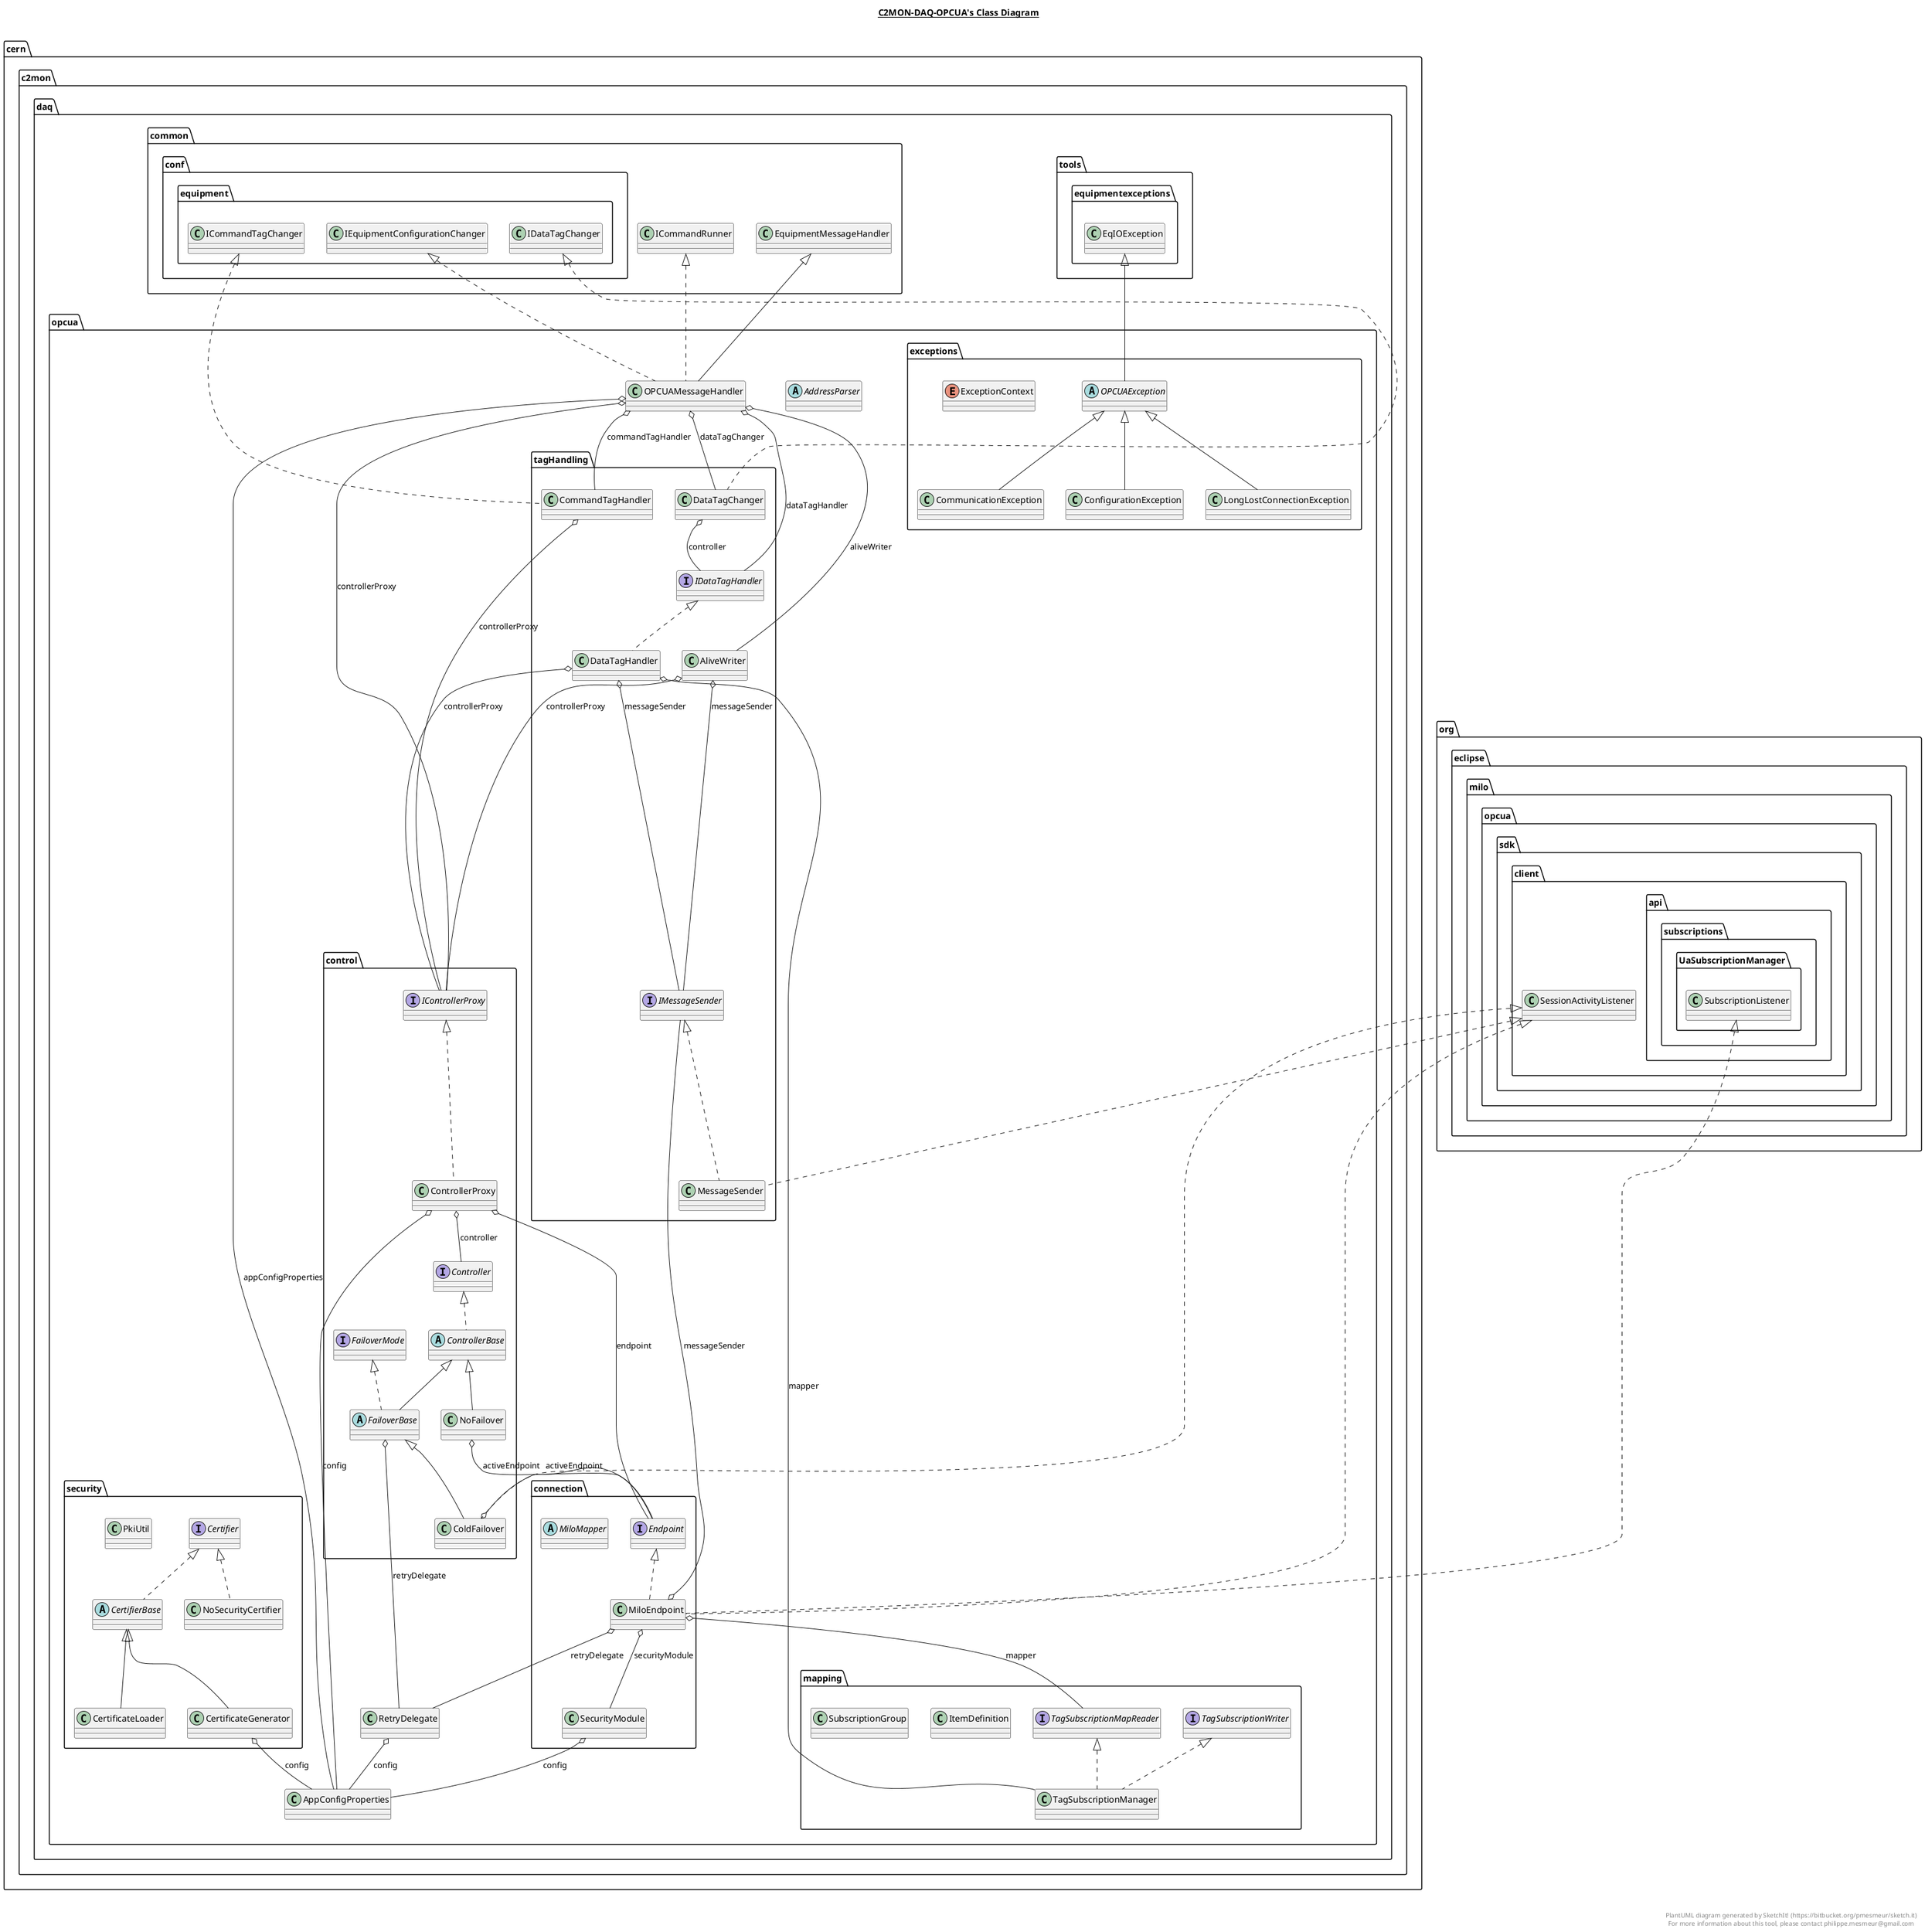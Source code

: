 @startuml

title __C2MON-DAQ-OPCUA's Class Diagram__\n

  namespace cern.c2mon.daq.opcua {
    abstract class cern.c2mon.daq.opcua.AddressParser {
    }
  }
  

  namespace cern.c2mon.daq.opcua {
    class cern.c2mon.daq.opcua.AppConfigProperties {
    }
  }
  

  namespace cern.c2mon.daq.opcua {
    class cern.c2mon.daq.opcua.OPCUAMessageHandler {
    }
  }
  

  namespace cern.c2mon.daq.opcua {
    class cern.c2mon.daq.opcua.RetryDelegate {
    }
  }
  

  namespace cern.c2mon.daq.opcua {
    namespace connection {
      interface cern.c2mon.daq.opcua.connection.Endpoint {
      }
    }
  }
  

  namespace cern.c2mon.daq.opcua {
    namespace connection {
      class cern.c2mon.daq.opcua.connection.MiloEndpoint {
      }
    }
  }
  

  namespace cern.c2mon.daq.opcua {
    namespace connection {
      abstract class cern.c2mon.daq.opcua.connection.MiloMapper {
      }
    }
  }
  

  namespace cern.c2mon.daq.opcua {
    namespace connection {
      class cern.c2mon.daq.opcua.connection.SecurityModule {
      }
    }
  }
  

  namespace cern.c2mon.daq.opcua {
    namespace control {
      class cern.c2mon.daq.opcua.control.ColdFailover {
      }
    }
  }
  

  namespace cern.c2mon.daq.opcua {
    namespace control {
      interface cern.c2mon.daq.opcua.control.Controller {
      }
    }
  }
  

  namespace cern.c2mon.daq.opcua {
    namespace control {
      abstract class cern.c2mon.daq.opcua.control.ControllerBase {
      }
    }
  }
  

  namespace cern.c2mon.daq.opcua {
    namespace control {
      class cern.c2mon.daq.opcua.control.ControllerProxy {
      }
    }
  }
  

  namespace cern.c2mon.daq.opcua {
    namespace control {
      abstract class cern.c2mon.daq.opcua.control.FailoverBase {
      }
    }
  }
  

  namespace cern.c2mon.daq.opcua {
    namespace control {
      interface cern.c2mon.daq.opcua.control.FailoverMode {
      }
    }
  }
  

  namespace cern.c2mon.daq.opcua {
    namespace control {
      interface cern.c2mon.daq.opcua.control.IControllerProxy {
      }
    }
  }
  

  namespace cern.c2mon.daq.opcua {
    namespace control {
      class cern.c2mon.daq.opcua.control.NoFailover {
      }
    }
  }
  

  namespace cern.c2mon.daq.opcua {
    namespace exceptions {
      class cern.c2mon.daq.opcua.exceptions.CommunicationException {
      }
    }
  }
  

  namespace cern.c2mon.daq.opcua {
    namespace exceptions {
      class cern.c2mon.daq.opcua.exceptions.ConfigurationException {
      }
    }
  }
  

  namespace cern.c2mon.daq.opcua {
    namespace exceptions {
      enum ExceptionContext {
      }
    }
  }
  

  namespace cern.c2mon.daq.opcua {
    namespace exceptions {
      class cern.c2mon.daq.opcua.exceptions.LongLostConnectionException {
      }
    }
  }
  

  namespace cern.c2mon.daq.opcua {
    namespace exceptions {
      abstract class cern.c2mon.daq.opcua.exceptions.OPCUAException {
      }
    }
  }
  

  namespace cern.c2mon.daq.opcua {
    namespace mapping {
      class cern.c2mon.daq.opcua.mapping.ItemDefinition {
      }
    }
  }
  

  namespace cern.c2mon.daq.opcua {
    namespace mapping {
      class cern.c2mon.daq.opcua.mapping.SubscriptionGroup {
      }
    }
  }
  

  namespace cern.c2mon.daq.opcua {
    namespace mapping {
      class cern.c2mon.daq.opcua.mapping.TagSubscriptionManager {
      }
    }
  }
  

  namespace cern.c2mon.daq.opcua {
    namespace mapping {
      interface cern.c2mon.daq.opcua.mapping.TagSubscriptionMapReader {
      }
    }
  }
  

  namespace cern.c2mon.daq.opcua {
    namespace mapping {
      interface cern.c2mon.daq.opcua.mapping.TagSubscriptionWriter {
      }
    }
  }
  

  namespace cern.c2mon.daq.opcua {
    namespace security {
      class cern.c2mon.daq.opcua.security.CertificateGenerator {
      }
    }
  }
  

  namespace cern.c2mon.daq.opcua {
    namespace security {
      class cern.c2mon.daq.opcua.security.CertificateLoader {
      }
    }
  }
  

  namespace cern.c2mon.daq.opcua {
    namespace security {
      interface cern.c2mon.daq.opcua.security.Certifier {
      }
    }
  }
  

  namespace cern.c2mon.daq.opcua {
    namespace security {
      abstract class cern.c2mon.daq.opcua.security.CertifierBase {
      }
    }
  }
  

  namespace cern.c2mon.daq.opcua {
    namespace security {
      class cern.c2mon.daq.opcua.security.NoSecurityCertifier {
      }
    }
  }
  

  namespace cern.c2mon.daq.opcua {
    namespace security {
      class cern.c2mon.daq.opcua.security.PkiUtil {
      }
    }
  }
  

  namespace cern.c2mon.daq.opcua {
    namespace tagHandling {
      class cern.c2mon.daq.opcua.tagHandling.AliveWriter {
      }
    }
  }
  

  namespace cern.c2mon.daq.opcua {
    namespace tagHandling {
      class cern.c2mon.daq.opcua.tagHandling.CommandTagHandler {
      }
    }
  }
  

  namespace cern.c2mon.daq.opcua {
    namespace tagHandling {
      class cern.c2mon.daq.opcua.tagHandling.DataTagChanger {
      }
    }
  }
  

  namespace cern.c2mon.daq.opcua {
    namespace tagHandling {
      class cern.c2mon.daq.opcua.tagHandling.DataTagHandler {
      }
    }
  }
  

  namespace cern.c2mon.daq.opcua {
    namespace tagHandling {
      interface cern.c2mon.daq.opcua.tagHandling.IDataTagHandler {
      }
    }
  }
  

  namespace cern.c2mon.daq.opcua {
    namespace tagHandling {
      interface cern.c2mon.daq.opcua.tagHandling.IMessageSender {
      }
    }
  }
  

  namespace cern.c2mon.daq.opcua {
    namespace tagHandling {
      class cern.c2mon.daq.opcua.tagHandling.MessageSender {
      }
    }
  }
  

  cern.c2mon.daq.opcua.AppConfigProperties o-- cern.c2mon.daq.opcua.AppConfigProperties.KeystoreConfig : keystore
  cern.c2mon.daq.opcua.AppConfigProperties o-- cern.c2mon.daq.opcua.AppConfigProperties.PKIConfig : pkiConfig
  cern.c2mon.daq.opcua.AppConfigProperties o-- cern.c2mon.daq.opcua.AppConfigProperties.UsrPwdConfig : usrPwd
  cern.c2mon.daq.opcua.OPCUAMessageHandler .up.|> cern.c2mon.daq.common.ICommandRunner
  cern.c2mon.daq.opcua.OPCUAMessageHandler .up.|> cern.c2mon.daq.common.conf.equipment.IEquipmentConfigurationChanger
  cern.c2mon.daq.opcua.OPCUAMessageHandler -up-|> cern.c2mon.daq.common.EquipmentMessageHandler
  cern.c2mon.daq.opcua.OPCUAMessageHandler o-- cern.c2mon.daq.opcua.tagHandling.AliveWriter : aliveWriter
  cern.c2mon.daq.opcua.OPCUAMessageHandler o-- cern.c2mon.daq.opcua.AppConfigProperties : appConfigProperties
  cern.c2mon.daq.opcua.OPCUAMessageHandler o-- cern.c2mon.daq.opcua.tagHandling.CommandTagHandler : commandTagHandler
  cern.c2mon.daq.opcua.OPCUAMessageHandler o-- cern.c2mon.daq.opcua.control.IControllerProxy : controllerProxy
  cern.c2mon.daq.opcua.OPCUAMessageHandler o-- cern.c2mon.daq.opcua.tagHandling.DataTagChanger : dataTagChanger
  cern.c2mon.daq.opcua.OPCUAMessageHandler o-- cern.c2mon.daq.opcua.tagHandling.IDataTagHandler : dataTagHandler
  cern.c2mon.daq.opcua.RetryDelegate o-- cern.c2mon.daq.opcua.AppConfigProperties : config
  cern.c2mon.daq.opcua.connection.MiloEndpoint .up.|> cern.c2mon.daq.opcua.connection.Endpoint
  cern.c2mon.daq.opcua.connection.MiloEndpoint .up.|> org.eclipse.milo.opcua.sdk.client.SessionActivityListener
  cern.c2mon.daq.opcua.connection.MiloEndpoint .up.|> org.eclipse.milo.opcua.sdk.client.api.subscriptions.UaSubscriptionManager.SubscriptionListener
  cern.c2mon.daq.opcua.connection.MiloEndpoint o-- cern.c2mon.daq.opcua.mapping.TagSubscriptionMapReader : mapper
  cern.c2mon.daq.opcua.connection.MiloEndpoint o-- cern.c2mon.daq.opcua.tagHandling.IMessageSender : messageSender
  cern.c2mon.daq.opcua.connection.MiloEndpoint o-- cern.c2mon.daq.opcua.RetryDelegate : retryDelegate
  cern.c2mon.daq.opcua.connection.MiloEndpoint o-- cern.c2mon.daq.opcua.connection.SecurityModule : securityModule
  cern.c2mon.daq.opcua.connection.SecurityModule o-- cern.c2mon.daq.opcua.AppConfigProperties : config
  cern.c2mon.daq.opcua.control.ColdFailover .up.|> org.eclipse.milo.opcua.sdk.client.SessionActivityListener
  cern.c2mon.daq.opcua.control.ColdFailover -up-|> cern.c2mon.daq.opcua.control.FailoverBase
  cern.c2mon.daq.opcua.control.ColdFailover o-- cern.c2mon.daq.opcua.connection.Endpoint : activeEndpoint
  cern.c2mon.daq.opcua.control.ControllerBase .up.|> cern.c2mon.daq.opcua.control.Controller
  cern.c2mon.daq.opcua.control.ControllerProxy .up.|> cern.c2mon.daq.opcua.control.IControllerProxy
  cern.c2mon.daq.opcua.control.ControllerProxy o-- cern.c2mon.daq.opcua.AppConfigProperties : config
  cern.c2mon.daq.opcua.control.ControllerProxy o-- cern.c2mon.daq.opcua.control.Controller : controller
  cern.c2mon.daq.opcua.control.ControllerProxy o-- cern.c2mon.daq.opcua.connection.Endpoint : endpoint
  cern.c2mon.daq.opcua.control.FailoverBase .up.|> cern.c2mon.daq.opcua.control.FailoverMode
  cern.c2mon.daq.opcua.control.FailoverBase -up-|> cern.c2mon.daq.opcua.control.ControllerBase
  cern.c2mon.daq.opcua.control.FailoverBase o-- cern.c2mon.daq.opcua.RetryDelegate : retryDelegate
  cern.c2mon.daq.opcua.control.NoFailover -up-|> cern.c2mon.daq.opcua.control.ControllerBase
  cern.c2mon.daq.opcua.control.NoFailover o-- cern.c2mon.daq.opcua.connection.Endpoint : activeEndpoint
  cern.c2mon.daq.opcua.exceptions.CommunicationException -up-|> cern.c2mon.daq.opcua.exceptions.OPCUAException
  cern.c2mon.daq.opcua.exceptions.ConfigurationException -up-|> cern.c2mon.daq.opcua.exceptions.OPCUAException
  cern.c2mon.daq.opcua.exceptions.LongLostConnectionException -up-|> cern.c2mon.daq.opcua.exceptions.OPCUAException
  cern.c2mon.daq.opcua.exceptions.OPCUAException -up-|> cern.c2mon.daq.tools.equipmentexceptions.EqIOException
  cern.c2mon.daq.opcua.mapping.TagSubscriptionManager .up.|> cern.c2mon.daq.opcua.mapping.TagSubscriptionMapReader
  cern.c2mon.daq.opcua.mapping.TagSubscriptionManager .up.|> cern.c2mon.daq.opcua.mapping.TagSubscriptionWriter
  cern.c2mon.daq.opcua.security.CertificateGenerator -up-|> cern.c2mon.daq.opcua.security.CertifierBase
  cern.c2mon.daq.opcua.security.CertificateGenerator o-- cern.c2mon.daq.opcua.AppConfigProperties : config
  cern.c2mon.daq.opcua.security.CertificateLoader -up-|> cern.c2mon.daq.opcua.security.CertifierBase
  cern.c2mon.daq.opcua.security.CertificateLoader o-- cern.c2mon.daq.opcua.AppConfigProperties.KeystoreConfig : keystoreConfig
  cern.c2mon.daq.opcua.security.CertificateLoader o-- cern.c2mon.daq.opcua.AppConfigProperties.PKIConfig : pkiConfig
  cern.c2mon.daq.opcua.security.CertifierBase .up.|> cern.c2mon.daq.opcua.security.Certifier
  cern.c2mon.daq.opcua.security.NoSecurityCertifier .up.|> cern.c2mon.daq.opcua.security.Certifier
  cern.c2mon.daq.opcua.tagHandling.AliveWriter o-- cern.c2mon.daq.opcua.control.IControllerProxy : controllerProxy
  cern.c2mon.daq.opcua.tagHandling.AliveWriter o-- cern.c2mon.daq.opcua.tagHandling.IMessageSender : messageSender
  cern.c2mon.daq.opcua.tagHandling.CommandTagHandler .up.|> cern.c2mon.daq.common.conf.equipment.ICommandTagChanger
  cern.c2mon.daq.opcua.tagHandling.CommandTagHandler o-- cern.c2mon.daq.opcua.control.IControllerProxy : controllerProxy
  cern.c2mon.daq.opcua.tagHandling.DataTagChanger .up.|> cern.c2mon.daq.common.conf.equipment.IDataTagChanger
  cern.c2mon.daq.opcua.tagHandling.DataTagChanger o-- cern.c2mon.daq.opcua.tagHandling.IDataTagHandler : controller
  cern.c2mon.daq.opcua.tagHandling.DataTagHandler .up.|> cern.c2mon.daq.opcua.tagHandling.IDataTagHandler
  cern.c2mon.daq.opcua.tagHandling.DataTagHandler o-- cern.c2mon.daq.opcua.control.IControllerProxy : controllerProxy
  cern.c2mon.daq.opcua.tagHandling.DataTagHandler o-- cern.c2mon.daq.opcua.mapping.TagSubscriptionManager : mapper
  cern.c2mon.daq.opcua.tagHandling.DataTagHandler o-- cern.c2mon.daq.opcua.tagHandling.IMessageSender : messageSender
  cern.c2mon.daq.opcua.tagHandling.MessageSender .up.|> cern.c2mon.daq.opcua.tagHandling.IMessageSender
  cern.c2mon.daq.opcua.tagHandling.MessageSender .up.|> org.eclipse.milo.opcua.sdk.client.SessionActivityListener


right footer


PlantUML diagram generated by SketchIt! (https://bitbucket.org/pmesmeur/sketch.it)
For more information about this tool, please contact philippe.mesmeur@gmail.com
endfooter

@enduml
